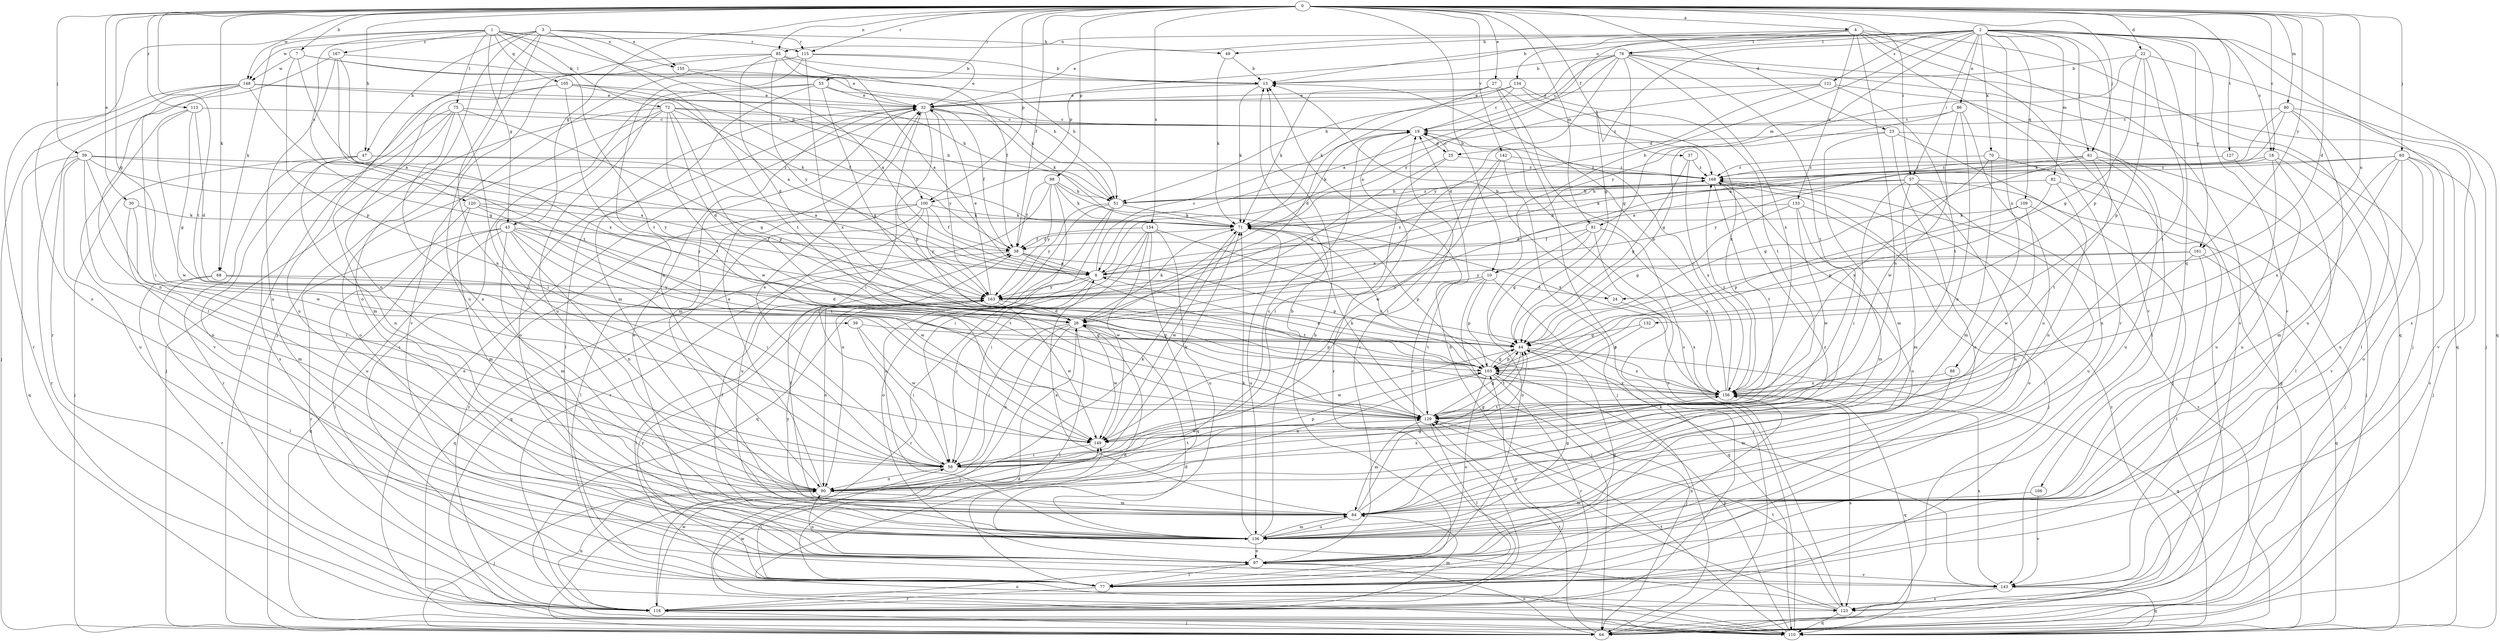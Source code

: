 strict digraph  {
0;
1;
2;
3;
4;
6;
7;
10;
13;
18;
19;
22;
23;
24;
25;
26;
27;
30;
32;
37;
38;
39;
43;
44;
47;
49;
51;
53;
57;
58;
59;
60;
61;
64;
68;
70;
71;
72;
75;
76;
77;
80;
81;
82;
84;
85;
86;
88;
90;
97;
98;
100;
103;
105;
106;
109;
110;
113;
115;
116;
120;
121;
123;
127;
129;
132;
133;
134;
136;
142;
143;
148;
149;
154;
155;
156;
161;
163;
167;
168;
0 -> 4  [label=a];
0 -> 7  [label=b];
0 -> 10  [label=b];
0 -> 18  [label=c];
0 -> 22  [label=d];
0 -> 23  [label=d];
0 -> 24  [label=d];
0 -> 27  [label=e];
0 -> 30  [label=e];
0 -> 37  [label=f];
0 -> 38  [label=f];
0 -> 39  [label=g];
0 -> 43  [label=g];
0 -> 47  [label=h];
0 -> 53  [label=i];
0 -> 57  [label=i];
0 -> 59  [label=j];
0 -> 60  [label=j];
0 -> 61  [label=j];
0 -> 68  [label=k];
0 -> 80  [label=m];
0 -> 81  [label=m];
0 -> 85  [label=n];
0 -> 98  [label=p];
0 -> 100  [label=p];
0 -> 113  [label=r];
0 -> 115  [label=r];
0 -> 127  [label=t];
0 -> 129  [label=t];
0 -> 132  [label=u];
0 -> 142  [label=v];
0 -> 148  [label=w];
0 -> 154  [label=x];
0 -> 161  [label=y];
1 -> 43  [label=g];
1 -> 68  [label=k];
1 -> 72  [label=l];
1 -> 75  [label=l];
1 -> 97  [label=o];
1 -> 100  [label=p];
1 -> 105  [label=q];
1 -> 115  [label=r];
1 -> 120  [label=s];
1 -> 129  [label=t];
1 -> 155  [label=x];
1 -> 167  [label=z];
2 -> 10  [label=b];
2 -> 13  [label=b];
2 -> 18  [label=c];
2 -> 32  [label=e];
2 -> 44  [label=g];
2 -> 57  [label=i];
2 -> 61  [label=j];
2 -> 70  [label=k];
2 -> 76  [label=l];
2 -> 81  [label=m];
2 -> 82  [label=m];
2 -> 85  [label=n];
2 -> 86  [label=n];
2 -> 88  [label=n];
2 -> 100  [label=p];
2 -> 103  [label=p];
2 -> 106  [label=q];
2 -> 109  [label=q];
2 -> 110  [label=q];
2 -> 121  [label=s];
2 -> 123  [label=s];
2 -> 143  [label=v];
2 -> 161  [label=y];
2 -> 163  [label=y];
3 -> 47  [label=h];
3 -> 49  [label=h];
3 -> 64  [label=j];
3 -> 90  [label=n];
3 -> 97  [label=o];
3 -> 115  [label=r];
3 -> 129  [label=t];
3 -> 148  [label=w];
3 -> 155  [label=x];
4 -> 49  [label=h];
4 -> 76  [label=l];
4 -> 90  [label=n];
4 -> 110  [label=q];
4 -> 116  [label=r];
4 -> 123  [label=s];
4 -> 133  [label=u];
4 -> 134  [label=u];
4 -> 143  [label=v];
6 -> 19  [label=c];
6 -> 24  [label=d];
6 -> 58  [label=i];
6 -> 116  [label=r];
6 -> 163  [label=y];
6 -> 168  [label=z];
7 -> 6  [label=a];
7 -> 32  [label=e];
7 -> 51  [label=h];
7 -> 103  [label=p];
7 -> 148  [label=w];
10 -> 64  [label=j];
10 -> 103  [label=p];
10 -> 110  [label=q];
10 -> 129  [label=t];
10 -> 163  [label=y];
13 -> 32  [label=e];
13 -> 71  [label=k];
18 -> 77  [label=l];
18 -> 136  [label=u];
18 -> 143  [label=v];
18 -> 163  [label=y];
18 -> 168  [label=z];
19 -> 25  [label=d];
19 -> 71  [label=k];
19 -> 116  [label=r];
22 -> 13  [label=b];
22 -> 44  [label=g];
22 -> 64  [label=j];
22 -> 103  [label=p];
22 -> 129  [label=t];
22 -> 163  [label=y];
23 -> 25  [label=d];
23 -> 64  [label=j];
23 -> 84  [label=m];
23 -> 97  [label=o];
23 -> 110  [label=q];
24 -> 13  [label=b];
24 -> 156  [label=x];
25 -> 19  [label=c];
25 -> 26  [label=d];
25 -> 58  [label=i];
25 -> 168  [label=z];
26 -> 44  [label=g];
26 -> 58  [label=i];
26 -> 64  [label=j];
26 -> 71  [label=k];
26 -> 77  [label=l];
26 -> 90  [label=n];
26 -> 103  [label=p];
26 -> 149  [label=w];
27 -> 26  [label=d];
27 -> 32  [label=e];
27 -> 71  [label=k];
27 -> 116  [label=r];
27 -> 123  [label=s];
27 -> 168  [label=z];
30 -> 58  [label=i];
30 -> 71  [label=k];
30 -> 84  [label=m];
32 -> 19  [label=c];
32 -> 38  [label=f];
32 -> 58  [label=i];
32 -> 71  [label=k];
32 -> 77  [label=l];
32 -> 84  [label=m];
32 -> 97  [label=o];
32 -> 103  [label=p];
32 -> 163  [label=y];
37 -> 44  [label=g];
37 -> 156  [label=x];
37 -> 168  [label=z];
38 -> 6  [label=a];
38 -> 103  [label=p];
38 -> 110  [label=q];
38 -> 129  [label=t];
39 -> 44  [label=g];
39 -> 58  [label=i];
39 -> 149  [label=w];
43 -> 38  [label=f];
43 -> 58  [label=i];
43 -> 77  [label=l];
43 -> 84  [label=m];
43 -> 90  [label=n];
43 -> 110  [label=q];
43 -> 116  [label=r];
43 -> 129  [label=t];
43 -> 149  [label=w];
44 -> 103  [label=p];
44 -> 110  [label=q];
44 -> 129  [label=t];
44 -> 149  [label=w];
44 -> 156  [label=x];
47 -> 6  [label=a];
47 -> 64  [label=j];
47 -> 90  [label=n];
47 -> 116  [label=r];
47 -> 168  [label=z];
49 -> 13  [label=b];
49 -> 71  [label=k];
51 -> 71  [label=k];
51 -> 90  [label=n];
51 -> 110  [label=q];
51 -> 136  [label=u];
51 -> 163  [label=y];
51 -> 168  [label=z];
53 -> 32  [label=e];
53 -> 44  [label=g];
53 -> 51  [label=h];
53 -> 84  [label=m];
53 -> 123  [label=s];
53 -> 136  [label=u];
57 -> 51  [label=h];
57 -> 58  [label=i];
57 -> 64  [label=j];
57 -> 71  [label=k];
57 -> 77  [label=l];
57 -> 84  [label=m];
57 -> 136  [label=u];
58 -> 32  [label=e];
58 -> 44  [label=g];
58 -> 71  [label=k];
58 -> 90  [label=n];
58 -> 103  [label=p];
58 -> 129  [label=t];
59 -> 6  [label=a];
59 -> 58  [label=i];
59 -> 110  [label=q];
59 -> 116  [label=r];
59 -> 136  [label=u];
59 -> 149  [label=w];
59 -> 163  [label=y];
59 -> 168  [label=z];
60 -> 6  [label=a];
60 -> 64  [label=j];
60 -> 84  [label=m];
60 -> 97  [label=o];
60 -> 123  [label=s];
60 -> 136  [label=u];
60 -> 156  [label=x];
60 -> 168  [label=z];
61 -> 26  [label=d];
61 -> 44  [label=g];
61 -> 64  [label=j];
61 -> 129  [label=t];
61 -> 136  [label=u];
61 -> 168  [label=z];
64 -> 97  [label=o];
64 -> 129  [label=t];
64 -> 168  [label=z];
68 -> 26  [label=d];
68 -> 77  [label=l];
68 -> 116  [label=r];
68 -> 163  [label=y];
70 -> 84  [label=m];
70 -> 116  [label=r];
70 -> 156  [label=x];
70 -> 168  [label=z];
71 -> 38  [label=f];
71 -> 103  [label=p];
71 -> 136  [label=u];
71 -> 149  [label=w];
72 -> 19  [label=c];
72 -> 26  [label=d];
72 -> 51  [label=h];
72 -> 58  [label=i];
72 -> 64  [label=j];
72 -> 71  [label=k];
72 -> 97  [label=o];
72 -> 103  [label=p];
72 -> 149  [label=w];
75 -> 19  [label=c];
75 -> 44  [label=g];
75 -> 58  [label=i];
75 -> 84  [label=m];
75 -> 90  [label=n];
75 -> 97  [label=o];
75 -> 123  [label=s];
76 -> 6  [label=a];
76 -> 13  [label=b];
76 -> 19  [label=c];
76 -> 26  [label=d];
76 -> 44  [label=g];
76 -> 51  [label=h];
76 -> 64  [label=j];
76 -> 110  [label=q];
76 -> 129  [label=t];
76 -> 156  [label=x];
77 -> 13  [label=b];
77 -> 26  [label=d];
77 -> 58  [label=i];
77 -> 103  [label=p];
77 -> 116  [label=r];
77 -> 156  [label=x];
77 -> 163  [label=y];
80 -> 6  [label=a];
80 -> 19  [label=c];
80 -> 71  [label=k];
80 -> 77  [label=l];
80 -> 136  [label=u];
80 -> 143  [label=v];
81 -> 38  [label=f];
81 -> 44  [label=g];
81 -> 64  [label=j];
81 -> 97  [label=o];
81 -> 156  [label=x];
82 -> 51  [label=h];
82 -> 64  [label=j];
82 -> 90  [label=n];
82 -> 103  [label=p];
84 -> 6  [label=a];
84 -> 38  [label=f];
84 -> 44  [label=g];
84 -> 136  [label=u];
84 -> 168  [label=z];
85 -> 6  [label=a];
85 -> 13  [label=b];
85 -> 26  [label=d];
85 -> 38  [label=f];
85 -> 64  [label=j];
85 -> 136  [label=u];
85 -> 163  [label=y];
86 -> 19  [label=c];
86 -> 44  [label=g];
86 -> 90  [label=n];
86 -> 136  [label=u];
86 -> 149  [label=w];
88 -> 84  [label=m];
88 -> 156  [label=x];
90 -> 19  [label=c];
90 -> 32  [label=e];
90 -> 64  [label=j];
90 -> 71  [label=k];
90 -> 84  [label=m];
90 -> 156  [label=x];
97 -> 19  [label=c];
97 -> 32  [label=e];
97 -> 44  [label=g];
97 -> 77  [label=l];
97 -> 90  [label=n];
97 -> 143  [label=v];
98 -> 38  [label=f];
98 -> 51  [label=h];
98 -> 58  [label=i];
98 -> 71  [label=k];
98 -> 116  [label=r];
98 -> 156  [label=x];
98 -> 163  [label=y];
100 -> 38  [label=f];
100 -> 71  [label=k];
100 -> 77  [label=l];
100 -> 110  [label=q];
100 -> 116  [label=r];
100 -> 136  [label=u];
100 -> 163  [label=y];
103 -> 6  [label=a];
103 -> 44  [label=g];
103 -> 64  [label=j];
103 -> 90  [label=n];
103 -> 97  [label=o];
103 -> 116  [label=r];
103 -> 156  [label=x];
105 -> 6  [label=a];
105 -> 32  [label=e];
105 -> 38  [label=f];
105 -> 90  [label=n];
105 -> 129  [label=t];
105 -> 136  [label=u];
106 -> 84  [label=m];
106 -> 143  [label=v];
109 -> 71  [label=k];
109 -> 103  [label=p];
109 -> 136  [label=u];
109 -> 149  [label=w];
110 -> 19  [label=c];
110 -> 26  [label=d];
110 -> 32  [label=e];
110 -> 103  [label=p];
110 -> 129  [label=t];
110 -> 149  [label=w];
110 -> 168  [label=z];
113 -> 19  [label=c];
113 -> 26  [label=d];
113 -> 44  [label=g];
113 -> 143  [label=v];
113 -> 149  [label=w];
115 -> 13  [label=b];
115 -> 32  [label=e];
115 -> 90  [label=n];
115 -> 143  [label=v];
115 -> 156  [label=x];
116 -> 19  [label=c];
116 -> 64  [label=j];
116 -> 84  [label=m];
116 -> 90  [label=n];
116 -> 97  [label=o];
116 -> 149  [label=w];
120 -> 71  [label=k];
120 -> 84  [label=m];
120 -> 129  [label=t];
120 -> 136  [label=u];
120 -> 163  [label=y];
121 -> 6  [label=a];
121 -> 32  [label=e];
121 -> 77  [label=l];
121 -> 129  [label=t];
121 -> 163  [label=y];
123 -> 13  [label=b];
123 -> 26  [label=d];
123 -> 110  [label=q];
123 -> 129  [label=t];
127 -> 136  [label=u];
127 -> 168  [label=z];
129 -> 44  [label=g];
129 -> 71  [label=k];
129 -> 77  [label=l];
129 -> 84  [label=m];
129 -> 149  [label=w];
132 -> 44  [label=g];
132 -> 103  [label=p];
133 -> 44  [label=g];
133 -> 71  [label=k];
133 -> 84  [label=m];
133 -> 97  [label=o];
133 -> 149  [label=w];
134 -> 19  [label=c];
134 -> 32  [label=e];
134 -> 71  [label=k];
134 -> 129  [label=t];
134 -> 156  [label=x];
136 -> 13  [label=b];
136 -> 38  [label=f];
136 -> 44  [label=g];
136 -> 71  [label=k];
136 -> 84  [label=m];
136 -> 97  [label=o];
136 -> 163  [label=y];
142 -> 58  [label=i];
142 -> 64  [label=j];
142 -> 149  [label=w];
142 -> 168  [label=z];
143 -> 71  [label=k];
143 -> 110  [label=q];
143 -> 123  [label=s];
143 -> 156  [label=x];
148 -> 32  [label=e];
148 -> 44  [label=g];
148 -> 51  [label=h];
148 -> 58  [label=i];
148 -> 64  [label=j];
148 -> 90  [label=n];
148 -> 116  [label=r];
149 -> 58  [label=i];
154 -> 38  [label=f];
154 -> 58  [label=i];
154 -> 97  [label=o];
154 -> 110  [label=q];
154 -> 136  [label=u];
154 -> 149  [label=w];
154 -> 156  [label=x];
155 -> 6  [label=a];
155 -> 51  [label=h];
156 -> 13  [label=b];
156 -> 19  [label=c];
156 -> 110  [label=q];
156 -> 123  [label=s];
156 -> 129  [label=t];
156 -> 168  [label=z];
161 -> 6  [label=a];
161 -> 77  [label=l];
161 -> 110  [label=q];
161 -> 156  [label=x];
161 -> 163  [label=y];
163 -> 26  [label=d];
163 -> 32  [label=e];
163 -> 77  [label=l];
163 -> 90  [label=n];
163 -> 149  [label=w];
167 -> 13  [label=b];
167 -> 116  [label=r];
167 -> 129  [label=t];
167 -> 136  [label=u];
167 -> 156  [label=x];
168 -> 51  [label=h];
168 -> 64  [label=j];
168 -> 97  [label=o];
168 -> 129  [label=t];
}
